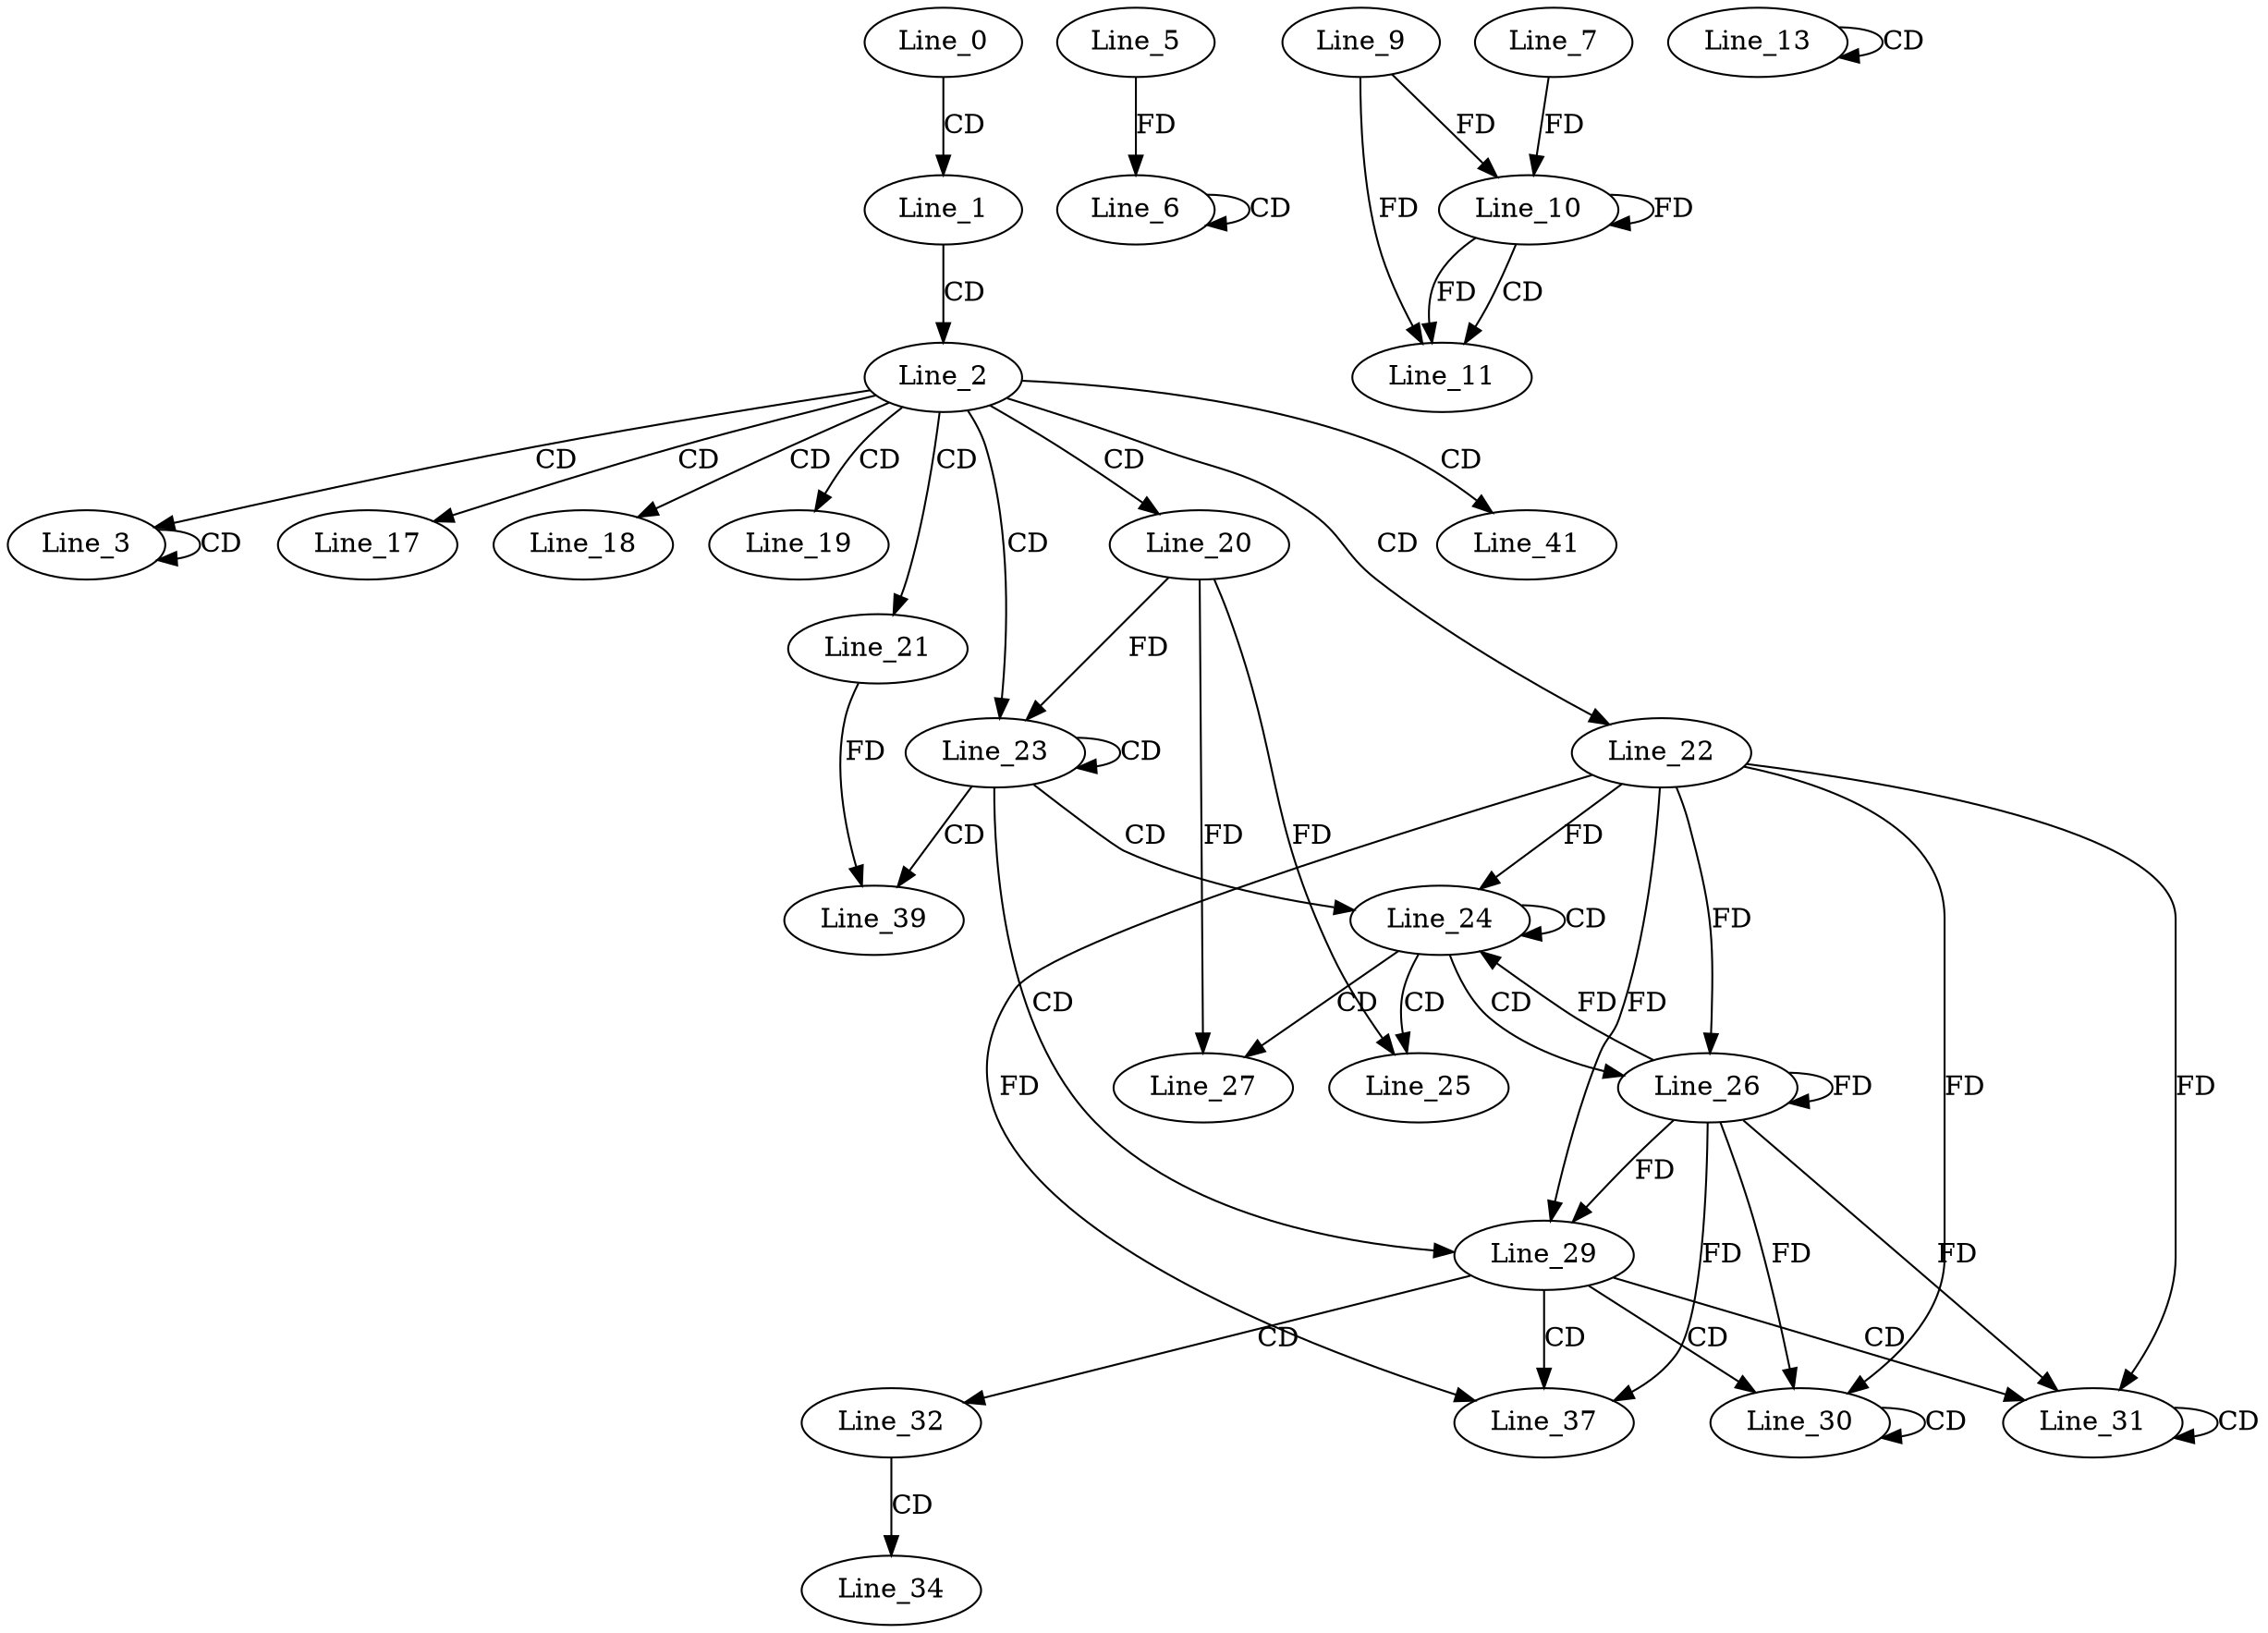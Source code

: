 digraph G {
  Line_0;
  Line_1;
  Line_2;
  Line_3;
  Line_3;
  Line_6;
  Line_6;
  Line_5;
  Line_10;
  Line_9;
  Line_10;
  Line_7;
  Line_10;
  Line_11;
  Line_13;
  Line_13;
  Line_17;
  Line_18;
  Line_19;
  Line_20;
  Line_21;
  Line_22;
  Line_23;
  Line_24;
  Line_25;
  Line_25;
  Line_26;
  Line_27;
  Line_24;
  Line_29;
  Line_29;
  Line_30;
  Line_30;
  Line_30;
  Line_31;
  Line_31;
  Line_31;
  Line_32;
  Line_34;
  Line_37;
  Line_37;
  Line_39;
  Line_41;
  Line_0 -> Line_1 [ label="CD" ];
  Line_1 -> Line_2 [ label="CD" ];
  Line_2 -> Line_3 [ label="CD" ];
  Line_3 -> Line_3 [ label="CD" ];
  Line_6 -> Line_6 [ label="CD" ];
  Line_5 -> Line_6 [ label="FD" ];
  Line_10 -> Line_10 [ label="FD" ];
  Line_9 -> Line_10 [ label="FD" ];
  Line_7 -> Line_10 [ label="FD" ];
  Line_10 -> Line_11 [ label="CD" ];
  Line_10 -> Line_11 [ label="FD" ];
  Line_9 -> Line_11 [ label="FD" ];
  Line_13 -> Line_13 [ label="CD" ];
  Line_2 -> Line_17 [ label="CD" ];
  Line_2 -> Line_18 [ label="CD" ];
  Line_2 -> Line_19 [ label="CD" ];
  Line_2 -> Line_20 [ label="CD" ];
  Line_2 -> Line_21 [ label="CD" ];
  Line_2 -> Line_22 [ label="CD" ];
  Line_2 -> Line_23 [ label="CD" ];
  Line_23 -> Line_23 [ label="CD" ];
  Line_20 -> Line_23 [ label="FD" ];
  Line_23 -> Line_24 [ label="CD" ];
  Line_24 -> Line_24 [ label="CD" ];
  Line_24 -> Line_25 [ label="CD" ];
  Line_20 -> Line_25 [ label="FD" ];
  Line_24 -> Line_26 [ label="CD" ];
  Line_26 -> Line_26 [ label="FD" ];
  Line_22 -> Line_26 [ label="FD" ];
  Line_24 -> Line_27 [ label="CD" ];
  Line_20 -> Line_27 [ label="FD" ];
  Line_26 -> Line_24 [ label="FD" ];
  Line_22 -> Line_24 [ label="FD" ];
  Line_23 -> Line_29 [ label="CD" ];
  Line_26 -> Line_29 [ label="FD" ];
  Line_22 -> Line_29 [ label="FD" ];
  Line_29 -> Line_30 [ label="CD" ];
  Line_30 -> Line_30 [ label="CD" ];
  Line_26 -> Line_30 [ label="FD" ];
  Line_22 -> Line_30 [ label="FD" ];
  Line_29 -> Line_31 [ label="CD" ];
  Line_31 -> Line_31 [ label="CD" ];
  Line_26 -> Line_31 [ label="FD" ];
  Line_22 -> Line_31 [ label="FD" ];
  Line_29 -> Line_32 [ label="CD" ];
  Line_32 -> Line_34 [ label="CD" ];
  Line_29 -> Line_37 [ label="CD" ];
  Line_26 -> Line_37 [ label="FD" ];
  Line_22 -> Line_37 [ label="FD" ];
  Line_23 -> Line_39 [ label="CD" ];
  Line_21 -> Line_39 [ label="FD" ];
  Line_2 -> Line_41 [ label="CD" ];
}
